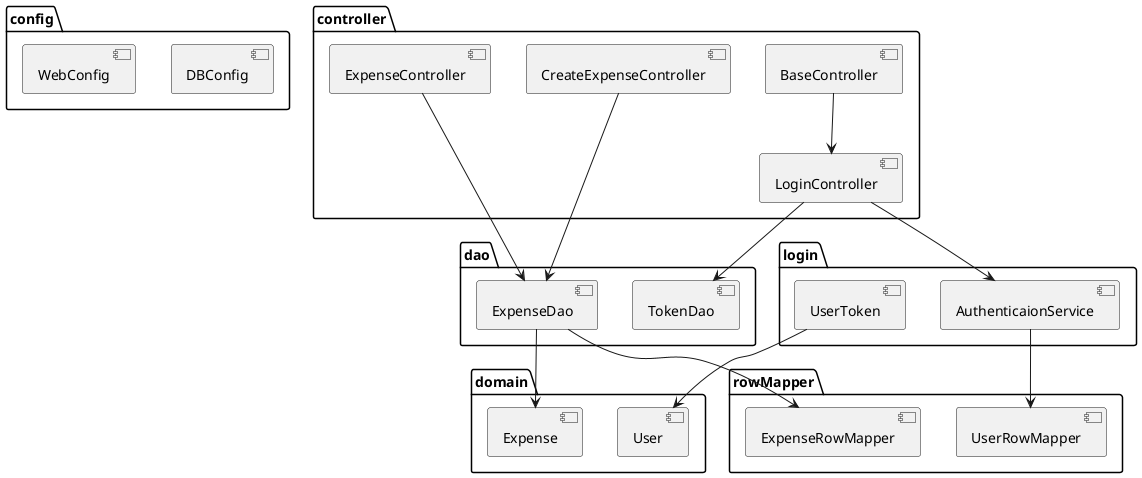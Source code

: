 @startuml

package "config" {
    [DBConfig]
    [WebConfig]
}

package "controller" {
    [BaseController]
    [CreateExpenseController]
    [ExpenseController]
    [LoginController]
}

package "dao" {
    [ExpenseDao]
    [TokenDao]
}

package "domain" {
    [Expense]
    [User]
}
package "login" {
    [UserToken]
    [AuthenticaionService]
}

package "rowMapper" {
    [ExpenseRowMapper]
    [UserRowMapper]
}

[BaseController] --> [LoginController]
[CreateExpenseController] --> [ExpenseDao]
[ExpenseController] --> [ExpenseDao]
[LoginController] --> [AuthenticaionService]
[LoginController] --> [TokenDao]
[UserToken] --> [User]
[ExpenseDao] --> [Expense]
[ExpenseDao] --> [ExpenseRowMapper]
[AuthenticaionService] --> [UserRowMapper]



@enduml